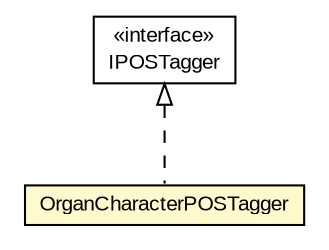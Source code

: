 #!/usr/local/bin/dot
#
# Class diagram 
# Generated by UMLGraph version R5_6-24-gf6e263 (http://www.umlgraph.org/)
#

digraph G {
	edge [fontname="arial",fontsize=10,labelfontname="arial",labelfontsize=10];
	node [fontname="arial",fontsize=10,shape=plaintext];
	nodesep=0.25;
	ranksep=0.5;
	// edu.arizona.biosemantics.semanticmarkup.ling.pos.lib.OrganCharacterPOSTagger
	c108324 [label=<<table title="edu.arizona.biosemantics.semanticmarkup.ling.pos.lib.OrganCharacterPOSTagger" border="0" cellborder="1" cellspacing="0" cellpadding="2" port="p" bgcolor="lemonChiffon" href="./OrganCharacterPOSTagger.html">
		<tr><td><table border="0" cellspacing="0" cellpadding="1">
<tr><td align="center" balign="center"> OrganCharacterPOSTagger </td></tr>
		</table></td></tr>
		</table>>, URL="./OrganCharacterPOSTagger.html", fontname="arial", fontcolor="black", fontsize=10.0];
	//edu.arizona.biosemantics.semanticmarkup.ling.pos.lib.OrganCharacterPOSTagger implements edu.arizona.biosemantics.common.ling.pos.IPOSTagger
	c108560:p -> c108324:p [dir=back,arrowtail=empty,style=dashed];
	// edu.arizona.biosemantics.common.ling.pos.IPOSTagger
	c108560 [label=<<table title="edu.arizona.biosemantics.common.ling.pos.IPOSTagger" border="0" cellborder="1" cellspacing="0" cellpadding="2" port="p" href="http://java.sun.com/j2se/1.4.2/docs/api/edu/arizona/biosemantics/common/ling/pos/IPOSTagger.html">
		<tr><td><table border="0" cellspacing="0" cellpadding="1">
<tr><td align="center" balign="center"> &#171;interface&#187; </td></tr>
<tr><td align="center" balign="center"> IPOSTagger </td></tr>
		</table></td></tr>
		</table>>, URL="http://java.sun.com/j2se/1.4.2/docs/api/edu/arizona/biosemantics/common/ling/pos/IPOSTagger.html", fontname="arial", fontcolor="black", fontsize=10.0];
}

